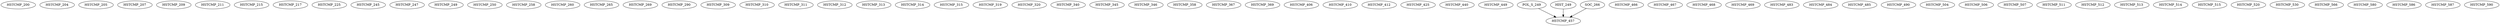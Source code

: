 digraph G {
    HSTCMP_200;
    HSTCMP_204;
    HSTCMP_205;
    HSTCMP_207;
    HSTCMP_209;
    HSTCMP_211;
    HSTCMP_215;
    HSTCMP_217;
    HSTCMP_225;
    HSTCMP_245;
    HSTCMP_247;
    HSTCMP_249;
    HSTCMP_250;
    HSTCMP_258;
    HSTCMP_260;
    HSTCMP_265;
    HSTCMP_269;
    HSTCMP_290;
    HSTCMP_309;
    HSTCMP_310;
    HSTCMP_311;
    HSTCMP_312;
    HSTCMP_313;
    HSTCMP_314;
    HSTCMP_315;
    HSTCMP_319;
    HSTCMP_320;
    HSTCMP_340;
    HSTCMP_345;
    HSTCMP_346;
    HSTCMP_358;
    HSTCMP_367;
    HSTCMP_369;
    HSTCMP_406;
    HSTCMP_410;
    HSTCMP_412;
    HSTCMP_425;
    HSTCMP_440;
    HSTCMP_449;
    edge [color=black];
    POL_S_249 -> HSTCMP_457;
    HIST_249 -> HSTCMP_457;
    SOC_266 -> HSTCMP_457;
    HSTCMP_466;
    HSTCMP_467;
    HSTCMP_468;
    HSTCMP_469;
    HSTCMP_483;
    HSTCMP_484;
    HSTCMP_485;
    HSTCMP_490;
    HSTCMP_504;
    HSTCMP_506;
    HSTCMP_507;
    HSTCMP_511;
    HSTCMP_512;
    HSTCMP_513;
    HSTCMP_514;
    HSTCMP_515;
    HSTCMP_520;
    HSTCMP_530;
    HSTCMP_566;
    HSTCMP_580;
    HSTCMP_586;
    HSTCMP_587;
    HSTCMP_590;
}
